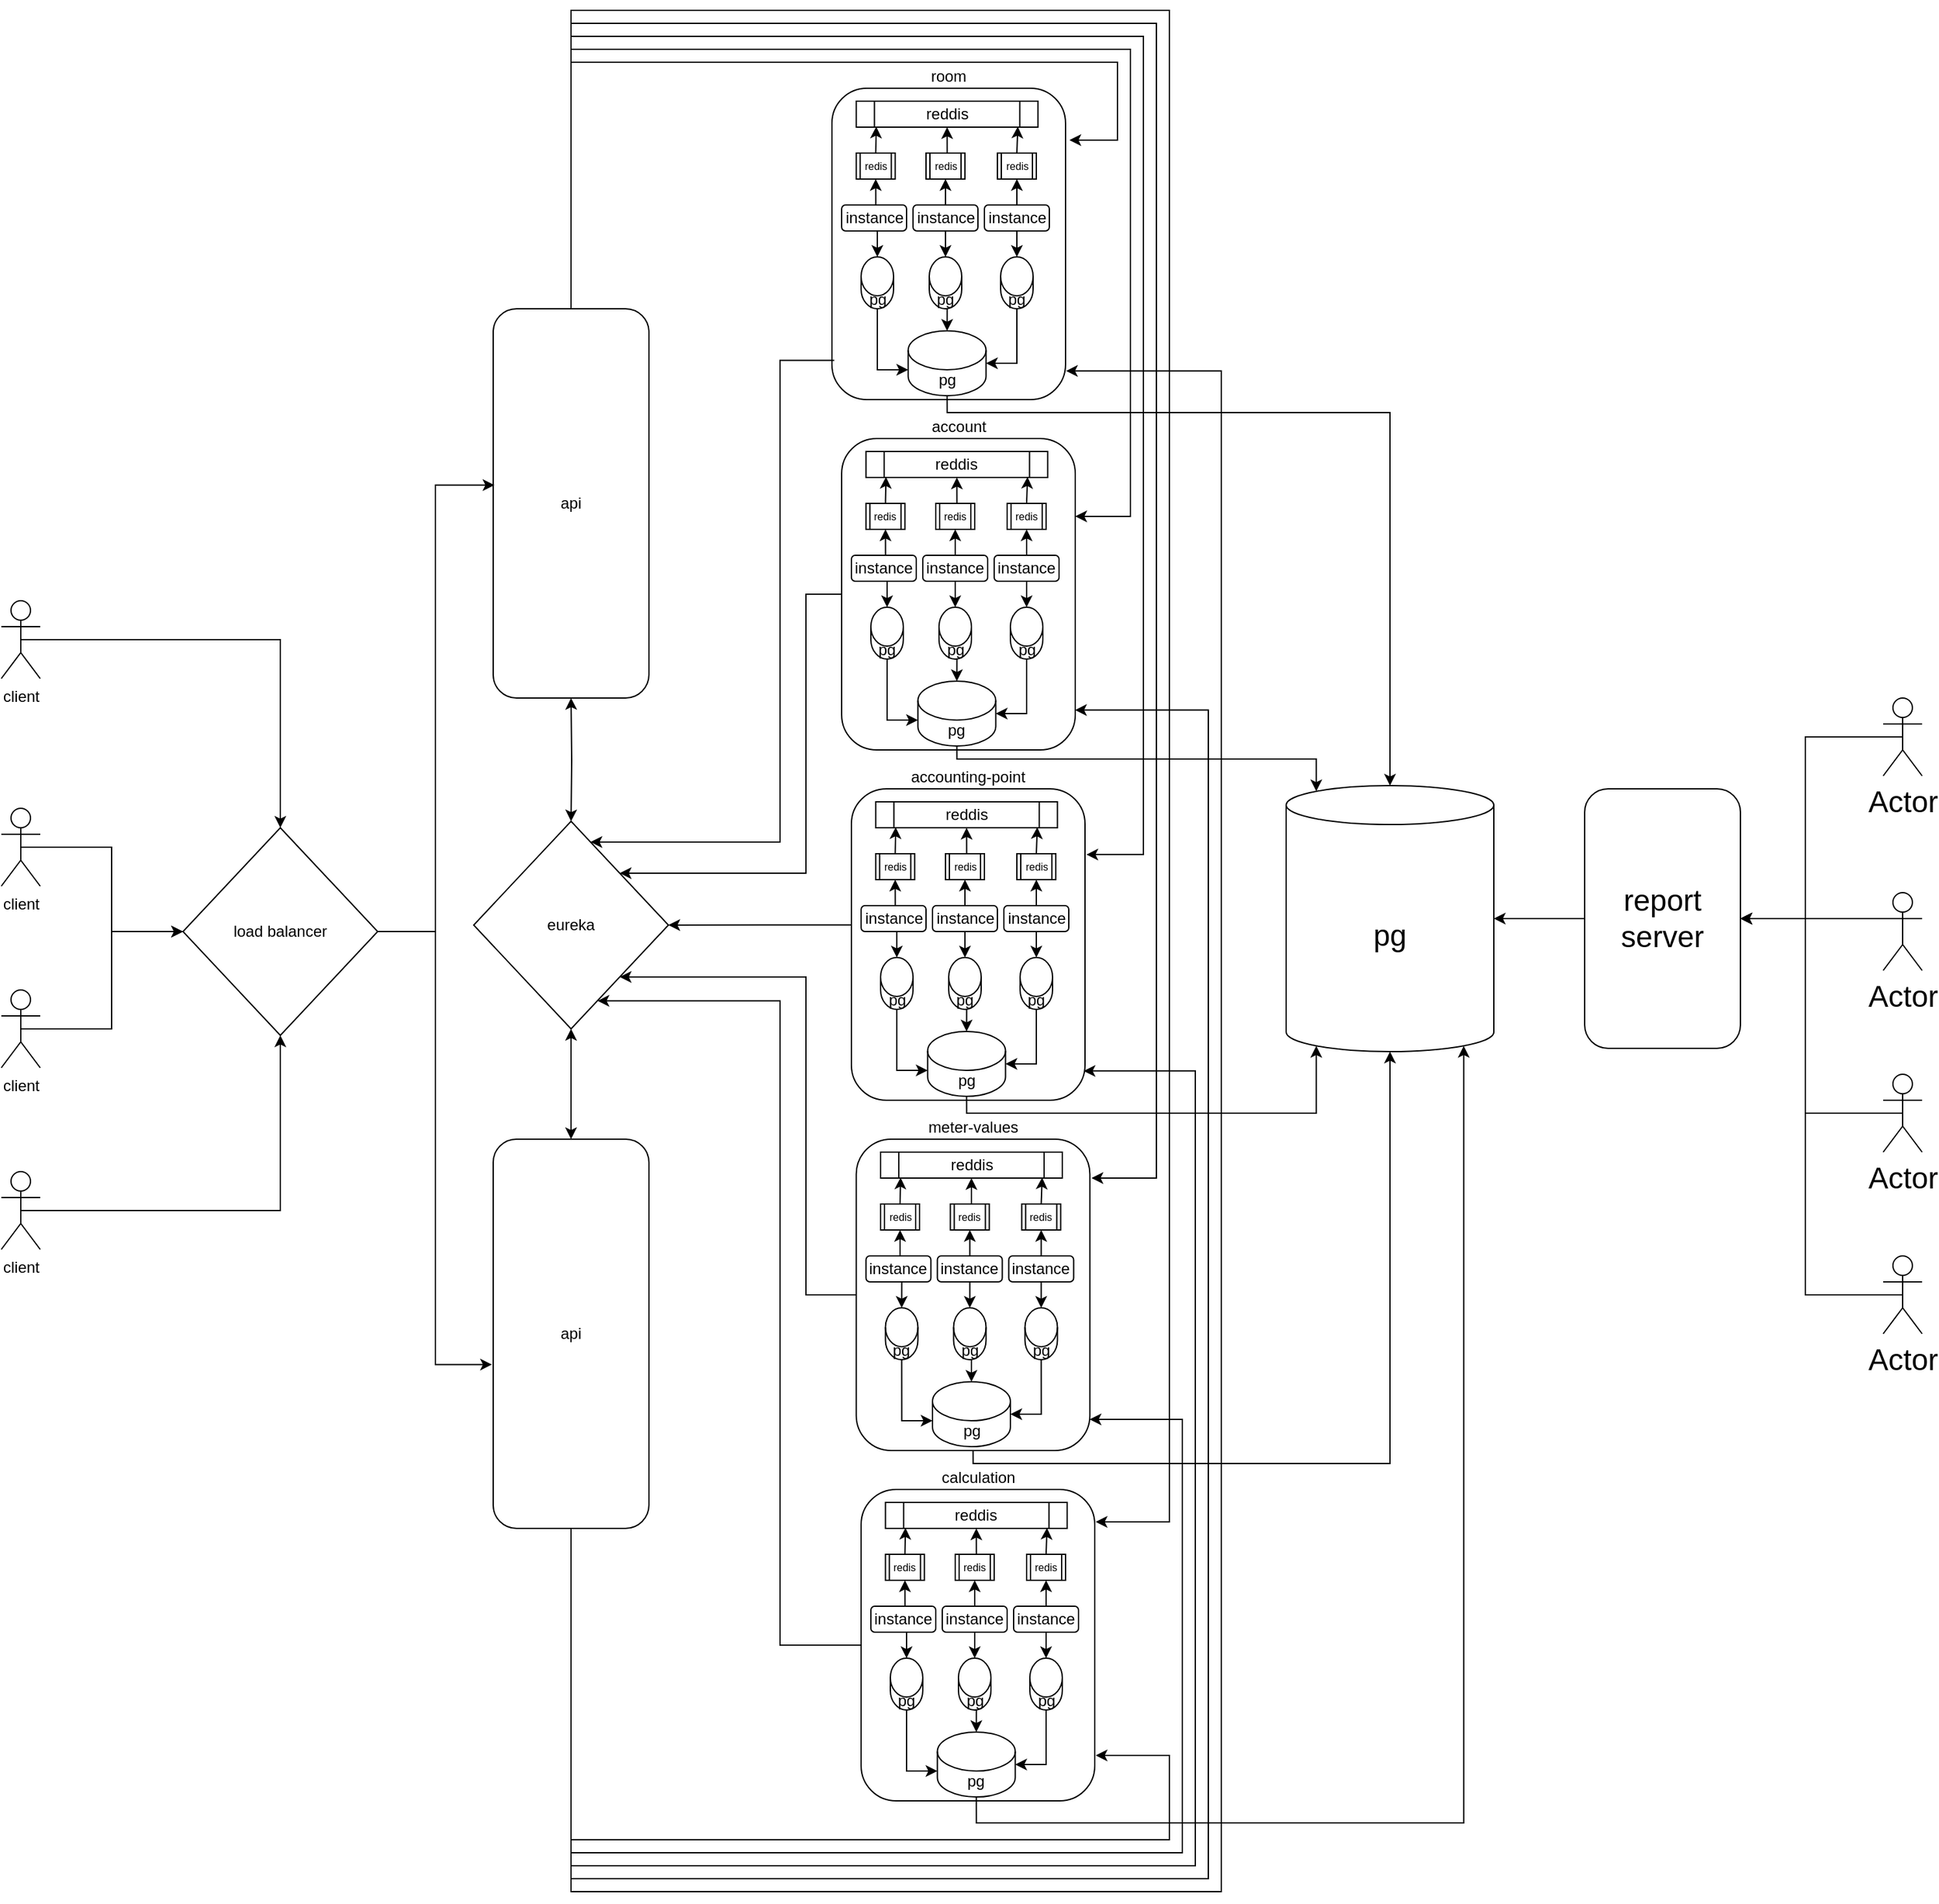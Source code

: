 <mxfile version="15.5.0" type="github">
  <diagram id="BbiA8Y8N8VMHT7lSSjlu" name="Page-1">
    <mxGraphModel dx="2370" dy="2424" grid="1" gridSize="10" guides="1" tooltips="1" connect="1" arrows="1" fold="1" page="1" pageScale="1" pageWidth="827" pageHeight="1169" math="0" shadow="0">
      <root>
        <mxCell id="0" />
        <mxCell id="1" parent="0" />
        <mxCell id="I9GEyZ0ykOGTKjr3v0vk-1" value="room" style="rounded=1;whiteSpace=wrap;html=1;labelPosition=center;verticalLabelPosition=top;align=center;verticalAlign=bottom;" parent="1" vertex="1">
          <mxGeometry x="690" y="40" width="180" height="240" as="geometry" />
        </mxCell>
        <mxCell id="I9GEyZ0ykOGTKjr3v0vk-19" style="edgeStyle=orthogonalEdgeStyle;rounded=0;orthogonalLoop=1;jettySize=auto;html=1;startArrow=classic;startFill=1;" parent="1" target="I9GEyZ0ykOGTKjr3v0vk-18" edge="1">
          <mxGeometry relative="1" as="geometry">
            <mxPoint x="489" y="510" as="sourcePoint" />
          </mxGeometry>
        </mxCell>
        <mxCell id="I9GEyZ0ykOGTKjr3v0vk-68" style="edgeStyle=orthogonalEdgeStyle;rounded=0;orthogonalLoop=1;jettySize=auto;html=1;exitX=0.5;exitY=0;exitDx=0;exitDy=0;startArrow=none;startFill=0;endArrow=classic;endFill=1;" parent="1" source="I9GEyZ0ykOGTKjr3v0vk-7" edge="1">
          <mxGeometry relative="1" as="geometry">
            <Array as="points">
              <mxPoint x="489" y="20" />
              <mxPoint x="910" y="20" />
              <mxPoint x="910" y="80" />
            </Array>
            <mxPoint x="873" y="80" as="targetPoint" />
          </mxGeometry>
        </mxCell>
        <mxCell id="tZeqiOX70hp46-EPD96z-136" style="edgeStyle=orthogonalEdgeStyle;rounded=0;orthogonalLoop=1;jettySize=auto;html=1;exitX=0.5;exitY=0;exitDx=0;exitDy=0;entryX=1;entryY=0.25;entryDx=0;entryDy=0;" edge="1" parent="1" source="I9GEyZ0ykOGTKjr3v0vk-7" target="tZeqiOX70hp46-EPD96z-36">
          <mxGeometry relative="1" as="geometry">
            <Array as="points">
              <mxPoint x="489" y="10" />
              <mxPoint x="920" y="10" />
              <mxPoint x="920" y="370" />
            </Array>
          </mxGeometry>
        </mxCell>
        <mxCell id="tZeqiOX70hp46-EPD96z-137" style="edgeStyle=orthogonalEdgeStyle;rounded=0;orthogonalLoop=1;jettySize=auto;html=1;exitX=0.5;exitY=0;exitDx=0;exitDy=0;entryX=1.006;entryY=0.211;entryDx=0;entryDy=0;entryPerimeter=0;" edge="1" parent="1" source="I9GEyZ0ykOGTKjr3v0vk-7" target="tZeqiOX70hp46-EPD96z-60">
          <mxGeometry relative="1" as="geometry">
            <Array as="points">
              <mxPoint x="489" />
              <mxPoint x="930" />
              <mxPoint x="930" y="631" />
            </Array>
          </mxGeometry>
        </mxCell>
        <mxCell id="tZeqiOX70hp46-EPD96z-138" style="edgeStyle=orthogonalEdgeStyle;rounded=0;orthogonalLoop=1;jettySize=auto;html=1;exitX=0.5;exitY=0;exitDx=0;exitDy=0;entryX=1.007;entryY=0.125;entryDx=0;entryDy=0;entryPerimeter=0;" edge="1" parent="1" source="I9GEyZ0ykOGTKjr3v0vk-7" target="tZeqiOX70hp46-EPD96z-84">
          <mxGeometry relative="1" as="geometry">
            <Array as="points">
              <mxPoint x="489" y="-10" />
              <mxPoint x="940" y="-10" />
              <mxPoint x="940" y="880" />
            </Array>
          </mxGeometry>
        </mxCell>
        <mxCell id="tZeqiOX70hp46-EPD96z-139" style="edgeStyle=orthogonalEdgeStyle;rounded=0;orthogonalLoop=1;jettySize=auto;html=1;exitX=0.5;exitY=0;exitDx=0;exitDy=0;entryX=1.004;entryY=0.104;entryDx=0;entryDy=0;entryPerimeter=0;" edge="1" parent="1" source="I9GEyZ0ykOGTKjr3v0vk-7" target="tZeqiOX70hp46-EPD96z-108">
          <mxGeometry relative="1" as="geometry">
            <Array as="points">
              <mxPoint x="489" y="-20" />
              <mxPoint x="950" y="-20" />
              <mxPoint x="950" y="1145" />
            </Array>
          </mxGeometry>
        </mxCell>
        <mxCell id="I9GEyZ0ykOGTKjr3v0vk-7" value="api" style="rounded=1;whiteSpace=wrap;html=1;" parent="1" vertex="1">
          <mxGeometry x="429" y="210" width="120" height="300" as="geometry" />
        </mxCell>
        <mxCell id="I9GEyZ0ykOGTKjr3v0vk-15" style="edgeStyle=orthogonalEdgeStyle;rounded=0;orthogonalLoop=1;jettySize=auto;html=1;exitX=1;exitY=0.5;exitDx=0;exitDy=0;entryX=0.008;entryY=0.453;entryDx=0;entryDy=0;entryPerimeter=0;" parent="1" source="I9GEyZ0ykOGTKjr3v0vk-12" target="I9GEyZ0ykOGTKjr3v0vk-7" edge="1">
          <mxGeometry relative="1" as="geometry" />
        </mxCell>
        <mxCell id="I9GEyZ0ykOGTKjr3v0vk-17" style="edgeStyle=orthogonalEdgeStyle;rounded=0;orthogonalLoop=1;jettySize=auto;html=1;exitX=1;exitY=0.5;exitDx=0;exitDy=0;entryX=-0.008;entryY=0.579;entryDx=0;entryDy=0;entryPerimeter=0;" parent="1" source="I9GEyZ0ykOGTKjr3v0vk-12" target="I9GEyZ0ykOGTKjr3v0vk-14" edge="1">
          <mxGeometry relative="1" as="geometry" />
        </mxCell>
        <mxCell id="I9GEyZ0ykOGTKjr3v0vk-12" value="load balancer" style="rhombus;whiteSpace=wrap;html=1;" parent="1" vertex="1">
          <mxGeometry x="190" y="610" width="150" height="160" as="geometry" />
        </mxCell>
        <mxCell id="I9GEyZ0ykOGTKjr3v0vk-21" style="edgeStyle=orthogonalEdgeStyle;rounded=0;orthogonalLoop=1;jettySize=auto;html=1;exitX=0.5;exitY=0;exitDx=0;exitDy=0;entryX=0.5;entryY=1;entryDx=0;entryDy=0;startArrow=classic;startFill=1;" parent="1" source="I9GEyZ0ykOGTKjr3v0vk-14" target="I9GEyZ0ykOGTKjr3v0vk-18" edge="1">
          <mxGeometry relative="1" as="geometry" />
        </mxCell>
        <mxCell id="tZeqiOX70hp46-EPD96z-140" style="edgeStyle=orthogonalEdgeStyle;rounded=0;orthogonalLoop=1;jettySize=auto;html=1;exitX=0.5;exitY=1;exitDx=0;exitDy=0;entryX=1.004;entryY=0.854;entryDx=0;entryDy=0;entryPerimeter=0;" edge="1" parent="1" source="I9GEyZ0ykOGTKjr3v0vk-14" target="tZeqiOX70hp46-EPD96z-108">
          <mxGeometry relative="1" as="geometry">
            <Array as="points">
              <mxPoint x="489" y="1390" />
              <mxPoint x="950" y="1390" />
              <mxPoint x="950" y="1325" />
            </Array>
          </mxGeometry>
        </mxCell>
        <mxCell id="tZeqiOX70hp46-EPD96z-141" style="edgeStyle=orthogonalEdgeStyle;rounded=0;orthogonalLoop=1;jettySize=auto;html=1;exitX=0.5;exitY=1;exitDx=0;exitDy=0;entryX=0.999;entryY=0.9;entryDx=0;entryDy=0;entryPerimeter=0;" edge="1" parent="1" source="I9GEyZ0ykOGTKjr3v0vk-14" target="tZeqiOX70hp46-EPD96z-84">
          <mxGeometry relative="1" as="geometry">
            <Array as="points">
              <mxPoint x="489" y="1400" />
              <mxPoint x="960" y="1400" />
              <mxPoint x="960" y="1066" />
            </Array>
          </mxGeometry>
        </mxCell>
        <mxCell id="tZeqiOX70hp46-EPD96z-142" style="edgeStyle=orthogonalEdgeStyle;rounded=0;orthogonalLoop=1;jettySize=auto;html=1;exitX=0.5;exitY=1;exitDx=0;exitDy=0;entryX=0.994;entryY=0.906;entryDx=0;entryDy=0;entryPerimeter=0;" edge="1" parent="1" source="I9GEyZ0ykOGTKjr3v0vk-14" target="tZeqiOX70hp46-EPD96z-60">
          <mxGeometry relative="1" as="geometry">
            <Array as="points">
              <mxPoint x="489" y="1410" />
              <mxPoint x="970" y="1410" />
              <mxPoint x="970" y="797" />
            </Array>
          </mxGeometry>
        </mxCell>
        <mxCell id="tZeqiOX70hp46-EPD96z-143" style="edgeStyle=orthogonalEdgeStyle;rounded=0;orthogonalLoop=1;jettySize=auto;html=1;exitX=0.5;exitY=1;exitDx=0;exitDy=0;entryX=0.999;entryY=0.872;entryDx=0;entryDy=0;entryPerimeter=0;" edge="1" parent="1" source="I9GEyZ0ykOGTKjr3v0vk-14" target="tZeqiOX70hp46-EPD96z-36">
          <mxGeometry relative="1" as="geometry">
            <Array as="points">
              <mxPoint x="489" y="1420" />
              <mxPoint x="980" y="1420" />
              <mxPoint x="980" y="519" />
            </Array>
          </mxGeometry>
        </mxCell>
        <mxCell id="tZeqiOX70hp46-EPD96z-144" style="edgeStyle=orthogonalEdgeStyle;rounded=0;orthogonalLoop=1;jettySize=auto;html=1;exitX=0.5;exitY=1;exitDx=0;exitDy=0;entryX=1.002;entryY=0.908;entryDx=0;entryDy=0;entryPerimeter=0;" edge="1" parent="1" source="I9GEyZ0ykOGTKjr3v0vk-14" target="I9GEyZ0ykOGTKjr3v0vk-1">
          <mxGeometry relative="1" as="geometry">
            <Array as="points">
              <mxPoint x="489" y="1430" />
              <mxPoint x="990" y="1430" />
              <mxPoint x="990" y="258" />
            </Array>
          </mxGeometry>
        </mxCell>
        <mxCell id="I9GEyZ0ykOGTKjr3v0vk-14" value="api" style="rounded=1;whiteSpace=wrap;html=1;" parent="1" vertex="1">
          <mxGeometry x="429" y="850" width="120" height="300" as="geometry" />
        </mxCell>
        <mxCell id="I9GEyZ0ykOGTKjr3v0vk-49" style="edgeStyle=orthogonalEdgeStyle;rounded=0;orthogonalLoop=1;jettySize=auto;html=1;exitX=0.6;exitY=0.1;exitDx=0;exitDy=0;startArrow=classic;startFill=1;endArrow=none;endFill=0;exitPerimeter=0;entryX=0.01;entryY=0.874;entryDx=0;entryDy=0;entryPerimeter=0;" parent="1" source="I9GEyZ0ykOGTKjr3v0vk-18" target="I9GEyZ0ykOGTKjr3v0vk-1" edge="1">
          <mxGeometry relative="1" as="geometry">
            <Array as="points">
              <mxPoint x="650" y="621" />
              <mxPoint x="650" y="250" />
            </Array>
            <mxPoint x="690" y="140" as="targetPoint" />
          </mxGeometry>
        </mxCell>
        <mxCell id="I9GEyZ0ykOGTKjr3v0vk-18" value="eureka" style="rhombus;whiteSpace=wrap;html=1;" parent="1" vertex="1">
          <mxGeometry x="414" y="605" width="150" height="160" as="geometry" />
        </mxCell>
        <mxCell id="I9GEyZ0ykOGTKjr3v0vk-32" style="edgeStyle=orthogonalEdgeStyle;rounded=0;orthogonalLoop=1;jettySize=auto;html=1;exitX=0.5;exitY=0.5;exitDx=0;exitDy=0;exitPerimeter=0;entryX=0.5;entryY=0;entryDx=0;entryDy=0;" parent="1" source="I9GEyZ0ykOGTKjr3v0vk-22" target="I9GEyZ0ykOGTKjr3v0vk-12" edge="1">
          <mxGeometry relative="1" as="geometry" />
        </mxCell>
        <mxCell id="I9GEyZ0ykOGTKjr3v0vk-22" value="client" style="shape=umlActor;verticalLabelPosition=bottom;verticalAlign=top;html=1;outlineConnect=0;" parent="1" vertex="1">
          <mxGeometry x="50" y="435" width="30" height="60" as="geometry" />
        </mxCell>
        <mxCell id="I9GEyZ0ykOGTKjr3v0vk-27" style="edgeStyle=orthogonalEdgeStyle;rounded=0;orthogonalLoop=1;jettySize=auto;html=1;exitX=0.5;exitY=0.5;exitDx=0;exitDy=0;exitPerimeter=0;entryX=0;entryY=0.5;entryDx=0;entryDy=0;" parent="1" source="I9GEyZ0ykOGTKjr3v0vk-23" target="I9GEyZ0ykOGTKjr3v0vk-12" edge="1">
          <mxGeometry relative="1" as="geometry" />
        </mxCell>
        <mxCell id="I9GEyZ0ykOGTKjr3v0vk-23" value="client" style="shape=umlActor;verticalLabelPosition=bottom;verticalAlign=top;html=1;outlineConnect=0;" parent="1" vertex="1">
          <mxGeometry x="50" y="595" width="30" height="60" as="geometry" />
        </mxCell>
        <mxCell id="I9GEyZ0ykOGTKjr3v0vk-29" style="edgeStyle=orthogonalEdgeStyle;rounded=0;orthogonalLoop=1;jettySize=auto;html=1;exitX=0.5;exitY=0.5;exitDx=0;exitDy=0;exitPerimeter=0;" parent="1" source="I9GEyZ0ykOGTKjr3v0vk-24" target="I9GEyZ0ykOGTKjr3v0vk-12" edge="1">
          <mxGeometry relative="1" as="geometry" />
        </mxCell>
        <mxCell id="I9GEyZ0ykOGTKjr3v0vk-24" value="client" style="shape=umlActor;verticalLabelPosition=bottom;verticalAlign=top;html=1;outlineConnect=0;" parent="1" vertex="1">
          <mxGeometry x="50" y="735" width="30" height="60" as="geometry" />
        </mxCell>
        <mxCell id="I9GEyZ0ykOGTKjr3v0vk-31" style="edgeStyle=orthogonalEdgeStyle;rounded=0;orthogonalLoop=1;jettySize=auto;html=1;exitX=0.5;exitY=0.5;exitDx=0;exitDy=0;exitPerimeter=0;entryX=0.5;entryY=1;entryDx=0;entryDy=0;" parent="1" source="I9GEyZ0ykOGTKjr3v0vk-25" target="I9GEyZ0ykOGTKjr3v0vk-12" edge="1">
          <mxGeometry relative="1" as="geometry" />
        </mxCell>
        <mxCell id="I9GEyZ0ykOGTKjr3v0vk-25" value="client" style="shape=umlActor;verticalLabelPosition=bottom;verticalAlign=top;html=1;outlineConnect=0;" parent="1" vertex="1">
          <mxGeometry x="50" y="875" width="30" height="60" as="geometry" />
        </mxCell>
        <mxCell id="I9GEyZ0ykOGTKjr3v0vk-150" style="edgeStyle=orthogonalEdgeStyle;rounded=0;orthogonalLoop=1;jettySize=auto;html=1;exitX=0.5;exitY=1;exitDx=0;exitDy=0;entryX=0.5;entryY=0;entryDx=0;entryDy=0;entryPerimeter=0;startArrow=none;startFill=0;endArrow=classic;endFill=1;" parent="1" source="I9GEyZ0ykOGTKjr3v0vk-74" target="I9GEyZ0ykOGTKjr3v0vk-124" edge="1">
          <mxGeometry relative="1" as="geometry" />
        </mxCell>
        <mxCell id="I9GEyZ0ykOGTKjr3v0vk-174" style="edgeStyle=orthogonalEdgeStyle;rounded=0;orthogonalLoop=1;jettySize=auto;html=1;exitX=0.5;exitY=0;exitDx=0;exitDy=0;entryX=0.5;entryY=1;entryDx=0;entryDy=0;fontSize=8;startArrow=none;startFill=0;endArrow=classic;endFill=1;" parent="1" source="I9GEyZ0ykOGTKjr3v0vk-74" target="I9GEyZ0ykOGTKjr3v0vk-169" edge="1">
          <mxGeometry relative="1" as="geometry" />
        </mxCell>
        <mxCell id="I9GEyZ0ykOGTKjr3v0vk-74" value="instance" style="rounded=1;whiteSpace=wrap;html=1;" parent="1" vertex="1">
          <mxGeometry x="697.5" y="130" width="50" height="20" as="geometry" />
        </mxCell>
        <mxCell id="I9GEyZ0ykOGTKjr3v0vk-151" style="edgeStyle=orthogonalEdgeStyle;rounded=0;orthogonalLoop=1;jettySize=auto;html=1;exitX=0.5;exitY=1;exitDx=0;exitDy=0;entryX=0.5;entryY=0;entryDx=0;entryDy=0;entryPerimeter=0;startArrow=none;startFill=0;endArrow=classic;endFill=1;" parent="1" source="I9GEyZ0ykOGTKjr3v0vk-75" target="I9GEyZ0ykOGTKjr3v0vk-125" edge="1">
          <mxGeometry relative="1" as="geometry" />
        </mxCell>
        <mxCell id="I9GEyZ0ykOGTKjr3v0vk-175" style="edgeStyle=orthogonalEdgeStyle;rounded=0;orthogonalLoop=1;jettySize=auto;html=1;exitX=0.5;exitY=0;exitDx=0;exitDy=0;entryX=0.5;entryY=1;entryDx=0;entryDy=0;fontSize=8;startArrow=none;startFill=0;endArrow=classic;endFill=1;" parent="1" source="I9GEyZ0ykOGTKjr3v0vk-75" target="I9GEyZ0ykOGTKjr3v0vk-172" edge="1">
          <mxGeometry relative="1" as="geometry" />
        </mxCell>
        <mxCell id="I9GEyZ0ykOGTKjr3v0vk-75" value="instance" style="rounded=1;whiteSpace=wrap;html=1;" parent="1" vertex="1">
          <mxGeometry x="752.5" y="130" width="50" height="20" as="geometry" />
        </mxCell>
        <mxCell id="I9GEyZ0ykOGTKjr3v0vk-152" style="edgeStyle=orthogonalEdgeStyle;rounded=0;orthogonalLoop=1;jettySize=auto;html=1;exitX=0.5;exitY=1;exitDx=0;exitDy=0;entryX=0.5;entryY=0;entryDx=0;entryDy=0;entryPerimeter=0;startArrow=none;startFill=0;endArrow=classic;endFill=1;" parent="1" source="I9GEyZ0ykOGTKjr3v0vk-76" target="I9GEyZ0ykOGTKjr3v0vk-126" edge="1">
          <mxGeometry relative="1" as="geometry" />
        </mxCell>
        <mxCell id="I9GEyZ0ykOGTKjr3v0vk-176" style="edgeStyle=orthogonalEdgeStyle;rounded=0;orthogonalLoop=1;jettySize=auto;html=1;exitX=0.5;exitY=0;exitDx=0;exitDy=0;entryX=0.5;entryY=1;entryDx=0;entryDy=0;fontSize=8;startArrow=none;startFill=0;endArrow=classic;endFill=1;" parent="1" source="I9GEyZ0ykOGTKjr3v0vk-76" target="I9GEyZ0ykOGTKjr3v0vk-173" edge="1">
          <mxGeometry relative="1" as="geometry" />
        </mxCell>
        <mxCell id="I9GEyZ0ykOGTKjr3v0vk-76" value="instance" style="rounded=1;whiteSpace=wrap;html=1;" parent="1" vertex="1">
          <mxGeometry x="807.5" y="130" width="50" height="20" as="geometry" />
        </mxCell>
        <mxCell id="I9GEyZ0ykOGTKjr3v0vk-110" value="pg" style="shape=cylinder3;whiteSpace=wrap;html=1;boundedLbl=1;backgroundOutline=1;size=15;fontSize=23;" parent="1" vertex="1">
          <mxGeometry x="1040" y="577.5" width="160" height="205" as="geometry" />
        </mxCell>
        <mxCell id="tZeqiOX70hp46-EPD96z-9" style="edgeStyle=orthogonalEdgeStyle;rounded=0;orthogonalLoop=1;jettySize=auto;html=1;exitX=0.5;exitY=1;exitDx=0;exitDy=0;exitPerimeter=0;entryX=0;entryY=0;entryDx=0;entryDy=30;entryPerimeter=0;" edge="1" parent="1" source="I9GEyZ0ykOGTKjr3v0vk-124" target="tZeqiOX70hp46-EPD96z-8">
          <mxGeometry relative="1" as="geometry" />
        </mxCell>
        <mxCell id="I9GEyZ0ykOGTKjr3v0vk-124" value="pg" style="shape=cylinder3;whiteSpace=wrap;html=1;boundedLbl=1;backgroundOutline=1;size=15;" parent="1" vertex="1">
          <mxGeometry x="712.5" y="170" width="25" height="40" as="geometry" />
        </mxCell>
        <mxCell id="tZeqiOX70hp46-EPD96z-11" style="edgeStyle=orthogonalEdgeStyle;rounded=0;orthogonalLoop=1;jettySize=auto;html=1;exitX=0.5;exitY=1;exitDx=0;exitDy=0;exitPerimeter=0;entryX=0.5;entryY=0;entryDx=0;entryDy=0;entryPerimeter=0;" edge="1" parent="1" source="I9GEyZ0ykOGTKjr3v0vk-125" target="tZeqiOX70hp46-EPD96z-8">
          <mxGeometry relative="1" as="geometry" />
        </mxCell>
        <mxCell id="I9GEyZ0ykOGTKjr3v0vk-125" value="pg" style="shape=cylinder3;whiteSpace=wrap;html=1;boundedLbl=1;backgroundOutline=1;size=15;" parent="1" vertex="1">
          <mxGeometry x="765" y="170" width="25" height="40" as="geometry" />
        </mxCell>
        <mxCell id="tZeqiOX70hp46-EPD96z-10" style="edgeStyle=orthogonalEdgeStyle;rounded=0;orthogonalLoop=1;jettySize=auto;html=1;exitX=0.5;exitY=1;exitDx=0;exitDy=0;exitPerimeter=0;entryX=1;entryY=0.5;entryDx=0;entryDy=0;entryPerimeter=0;" edge="1" parent="1" source="I9GEyZ0ykOGTKjr3v0vk-126" target="tZeqiOX70hp46-EPD96z-8">
          <mxGeometry relative="1" as="geometry" />
        </mxCell>
        <mxCell id="I9GEyZ0ykOGTKjr3v0vk-126" value="pg" style="shape=cylinder3;whiteSpace=wrap;html=1;boundedLbl=1;backgroundOutline=1;size=15;" parent="1" vertex="1">
          <mxGeometry x="820" y="170" width="25" height="40" as="geometry" />
        </mxCell>
        <mxCell id="tZeqiOX70hp46-EPD96z-4" style="edgeStyle=orthogonalEdgeStyle;rounded=0;orthogonalLoop=1;jettySize=auto;html=1;exitX=0.5;exitY=0;exitDx=0;exitDy=0;entryX=0.11;entryY=0.979;entryDx=0;entryDy=0;entryPerimeter=0;" edge="1" parent="1" source="I9GEyZ0ykOGTKjr3v0vk-169" target="tZeqiOX70hp46-EPD96z-2">
          <mxGeometry relative="1" as="geometry" />
        </mxCell>
        <mxCell id="I9GEyZ0ykOGTKjr3v0vk-169" value="redis" style="shape=process;whiteSpace=wrap;html=1;backgroundOutline=1;fontSize=8;" parent="1" vertex="1">
          <mxGeometry x="708.75" y="90" width="30" height="20" as="geometry" />
        </mxCell>
        <mxCell id="tZeqiOX70hp46-EPD96z-5" style="edgeStyle=orthogonalEdgeStyle;rounded=0;orthogonalLoop=1;jettySize=auto;html=1;exitX=0.5;exitY=0;exitDx=0;exitDy=0;entryX=0.5;entryY=1;entryDx=0;entryDy=0;" edge="1" parent="1" source="I9GEyZ0ykOGTKjr3v0vk-172" target="tZeqiOX70hp46-EPD96z-2">
          <mxGeometry relative="1" as="geometry" />
        </mxCell>
        <mxCell id="I9GEyZ0ykOGTKjr3v0vk-172" value="redis" style="shape=process;whiteSpace=wrap;html=1;backgroundOutline=1;fontSize=8;" parent="1" vertex="1">
          <mxGeometry x="762.5" y="90" width="30" height="20" as="geometry" />
        </mxCell>
        <mxCell id="tZeqiOX70hp46-EPD96z-6" style="edgeStyle=orthogonalEdgeStyle;rounded=0;orthogonalLoop=1;jettySize=auto;html=1;exitX=0.5;exitY=0;exitDx=0;exitDy=0;entryX=0.889;entryY=0.979;entryDx=0;entryDy=0;entryPerimeter=0;" edge="1" parent="1" source="I9GEyZ0ykOGTKjr3v0vk-173" target="tZeqiOX70hp46-EPD96z-2">
          <mxGeometry relative="1" as="geometry" />
        </mxCell>
        <mxCell id="I9GEyZ0ykOGTKjr3v0vk-173" value="redis" style="shape=process;whiteSpace=wrap;html=1;backgroundOutline=1;fontSize=8;" parent="1" vertex="1">
          <mxGeometry x="817.5" y="90" width="30" height="20" as="geometry" />
        </mxCell>
        <mxCell id="tZeqiOX70hp46-EPD96z-2" value="reddis" style="shape=process;whiteSpace=wrap;html=1;backgroundOutline=1;" vertex="1" parent="1">
          <mxGeometry x="708.75" y="50" width="140" height="20" as="geometry" />
        </mxCell>
        <mxCell id="tZeqiOX70hp46-EPD96z-147" style="edgeStyle=orthogonalEdgeStyle;rounded=0;orthogonalLoop=1;jettySize=auto;html=1;exitX=0.5;exitY=1;exitDx=0;exitDy=0;exitPerimeter=0;entryX=0.5;entryY=0;entryDx=0;entryDy=0;entryPerimeter=0;" edge="1" parent="1" source="tZeqiOX70hp46-EPD96z-8" target="I9GEyZ0ykOGTKjr3v0vk-110">
          <mxGeometry relative="1" as="geometry">
            <Array as="points">
              <mxPoint x="779" y="290" />
              <mxPoint x="1120" y="290" />
            </Array>
          </mxGeometry>
        </mxCell>
        <mxCell id="tZeqiOX70hp46-EPD96z-8" value="pg" style="shape=cylinder3;whiteSpace=wrap;html=1;boundedLbl=1;backgroundOutline=1;size=15;" vertex="1" parent="1">
          <mxGeometry x="748.75" y="227" width="60" height="50" as="geometry" />
        </mxCell>
        <mxCell id="tZeqiOX70hp46-EPD96z-132" style="edgeStyle=orthogonalEdgeStyle;rounded=0;orthogonalLoop=1;jettySize=auto;html=1;exitX=0;exitY=0.5;exitDx=0;exitDy=0;entryX=1;entryY=0;entryDx=0;entryDy=0;" edge="1" parent="1" source="tZeqiOX70hp46-EPD96z-36" target="I9GEyZ0ykOGTKjr3v0vk-18">
          <mxGeometry relative="1" as="geometry">
            <Array as="points">
              <mxPoint x="670" y="430" />
              <mxPoint x="670" y="645" />
            </Array>
          </mxGeometry>
        </mxCell>
        <mxCell id="tZeqiOX70hp46-EPD96z-36" value="account" style="rounded=1;whiteSpace=wrap;html=1;labelPosition=center;verticalLabelPosition=top;align=center;verticalAlign=bottom;" vertex="1" parent="1">
          <mxGeometry x="697.5" y="310" width="180" height="240" as="geometry" />
        </mxCell>
        <mxCell id="tZeqiOX70hp46-EPD96z-37" style="edgeStyle=orthogonalEdgeStyle;rounded=0;orthogonalLoop=1;jettySize=auto;html=1;exitX=0.5;exitY=1;exitDx=0;exitDy=0;entryX=0.5;entryY=0;entryDx=0;entryDy=0;entryPerimeter=0;startArrow=none;startFill=0;endArrow=classic;endFill=1;" edge="1" parent="1" source="tZeqiOX70hp46-EPD96z-39" target="tZeqiOX70hp46-EPD96z-47">
          <mxGeometry relative="1" as="geometry" />
        </mxCell>
        <mxCell id="tZeqiOX70hp46-EPD96z-38" style="edgeStyle=orthogonalEdgeStyle;rounded=0;orthogonalLoop=1;jettySize=auto;html=1;exitX=0.5;exitY=0;exitDx=0;exitDy=0;entryX=0.5;entryY=1;entryDx=0;entryDy=0;fontSize=8;startArrow=none;startFill=0;endArrow=classic;endFill=1;" edge="1" parent="1" source="tZeqiOX70hp46-EPD96z-39" target="tZeqiOX70hp46-EPD96z-53">
          <mxGeometry relative="1" as="geometry" />
        </mxCell>
        <mxCell id="tZeqiOX70hp46-EPD96z-39" value="instance" style="rounded=1;whiteSpace=wrap;html=1;" vertex="1" parent="1">
          <mxGeometry x="705" y="400" width="50" height="20" as="geometry" />
        </mxCell>
        <mxCell id="tZeqiOX70hp46-EPD96z-40" style="edgeStyle=orthogonalEdgeStyle;rounded=0;orthogonalLoop=1;jettySize=auto;html=1;exitX=0.5;exitY=1;exitDx=0;exitDy=0;entryX=0.5;entryY=0;entryDx=0;entryDy=0;entryPerimeter=0;startArrow=none;startFill=0;endArrow=classic;endFill=1;" edge="1" parent="1" source="tZeqiOX70hp46-EPD96z-42" target="tZeqiOX70hp46-EPD96z-49">
          <mxGeometry relative="1" as="geometry" />
        </mxCell>
        <mxCell id="tZeqiOX70hp46-EPD96z-41" style="edgeStyle=orthogonalEdgeStyle;rounded=0;orthogonalLoop=1;jettySize=auto;html=1;exitX=0.5;exitY=0;exitDx=0;exitDy=0;entryX=0.5;entryY=1;entryDx=0;entryDy=0;fontSize=8;startArrow=none;startFill=0;endArrow=classic;endFill=1;" edge="1" parent="1" source="tZeqiOX70hp46-EPD96z-42" target="tZeqiOX70hp46-EPD96z-55">
          <mxGeometry relative="1" as="geometry" />
        </mxCell>
        <mxCell id="tZeqiOX70hp46-EPD96z-42" value="instance" style="rounded=1;whiteSpace=wrap;html=1;" vertex="1" parent="1">
          <mxGeometry x="760" y="400" width="50" height="20" as="geometry" />
        </mxCell>
        <mxCell id="tZeqiOX70hp46-EPD96z-43" style="edgeStyle=orthogonalEdgeStyle;rounded=0;orthogonalLoop=1;jettySize=auto;html=1;exitX=0.5;exitY=1;exitDx=0;exitDy=0;entryX=0.5;entryY=0;entryDx=0;entryDy=0;entryPerimeter=0;startArrow=none;startFill=0;endArrow=classic;endFill=1;" edge="1" parent="1" source="tZeqiOX70hp46-EPD96z-45" target="tZeqiOX70hp46-EPD96z-51">
          <mxGeometry relative="1" as="geometry" />
        </mxCell>
        <mxCell id="tZeqiOX70hp46-EPD96z-44" style="edgeStyle=orthogonalEdgeStyle;rounded=0;orthogonalLoop=1;jettySize=auto;html=1;exitX=0.5;exitY=0;exitDx=0;exitDy=0;entryX=0.5;entryY=1;entryDx=0;entryDy=0;fontSize=8;startArrow=none;startFill=0;endArrow=classic;endFill=1;" edge="1" parent="1" source="tZeqiOX70hp46-EPD96z-45" target="tZeqiOX70hp46-EPD96z-57">
          <mxGeometry relative="1" as="geometry" />
        </mxCell>
        <mxCell id="tZeqiOX70hp46-EPD96z-45" value="instance" style="rounded=1;whiteSpace=wrap;html=1;" vertex="1" parent="1">
          <mxGeometry x="815" y="400" width="50" height="20" as="geometry" />
        </mxCell>
        <mxCell id="tZeqiOX70hp46-EPD96z-46" style="edgeStyle=orthogonalEdgeStyle;rounded=0;orthogonalLoop=1;jettySize=auto;html=1;exitX=0.5;exitY=1;exitDx=0;exitDy=0;exitPerimeter=0;entryX=0;entryY=0;entryDx=0;entryDy=30;entryPerimeter=0;" edge="1" parent="1" source="tZeqiOX70hp46-EPD96z-47" target="tZeqiOX70hp46-EPD96z-59">
          <mxGeometry relative="1" as="geometry" />
        </mxCell>
        <mxCell id="tZeqiOX70hp46-EPD96z-47" value="pg" style="shape=cylinder3;whiteSpace=wrap;html=1;boundedLbl=1;backgroundOutline=1;size=15;" vertex="1" parent="1">
          <mxGeometry x="720" y="440" width="25" height="40" as="geometry" />
        </mxCell>
        <mxCell id="tZeqiOX70hp46-EPD96z-48" style="edgeStyle=orthogonalEdgeStyle;rounded=0;orthogonalLoop=1;jettySize=auto;html=1;exitX=0.5;exitY=1;exitDx=0;exitDy=0;exitPerimeter=0;entryX=0.5;entryY=0;entryDx=0;entryDy=0;entryPerimeter=0;" edge="1" parent="1" source="tZeqiOX70hp46-EPD96z-49" target="tZeqiOX70hp46-EPD96z-59">
          <mxGeometry relative="1" as="geometry" />
        </mxCell>
        <mxCell id="tZeqiOX70hp46-EPD96z-49" value="pg" style="shape=cylinder3;whiteSpace=wrap;html=1;boundedLbl=1;backgroundOutline=1;size=15;" vertex="1" parent="1">
          <mxGeometry x="772.5" y="440" width="25" height="40" as="geometry" />
        </mxCell>
        <mxCell id="tZeqiOX70hp46-EPD96z-50" style="edgeStyle=orthogonalEdgeStyle;rounded=0;orthogonalLoop=1;jettySize=auto;html=1;exitX=0.5;exitY=1;exitDx=0;exitDy=0;exitPerimeter=0;entryX=1;entryY=0.5;entryDx=0;entryDy=0;entryPerimeter=0;" edge="1" parent="1" source="tZeqiOX70hp46-EPD96z-51" target="tZeqiOX70hp46-EPD96z-59">
          <mxGeometry relative="1" as="geometry" />
        </mxCell>
        <mxCell id="tZeqiOX70hp46-EPD96z-51" value="pg" style="shape=cylinder3;whiteSpace=wrap;html=1;boundedLbl=1;backgroundOutline=1;size=15;" vertex="1" parent="1">
          <mxGeometry x="827.5" y="440" width="25" height="40" as="geometry" />
        </mxCell>
        <mxCell id="tZeqiOX70hp46-EPD96z-52" style="edgeStyle=orthogonalEdgeStyle;rounded=0;orthogonalLoop=1;jettySize=auto;html=1;exitX=0.5;exitY=0;exitDx=0;exitDy=0;entryX=0.11;entryY=0.979;entryDx=0;entryDy=0;entryPerimeter=0;" edge="1" parent="1" source="tZeqiOX70hp46-EPD96z-53" target="tZeqiOX70hp46-EPD96z-58">
          <mxGeometry relative="1" as="geometry" />
        </mxCell>
        <mxCell id="tZeqiOX70hp46-EPD96z-53" value="redis" style="shape=process;whiteSpace=wrap;html=1;backgroundOutline=1;fontSize=8;" vertex="1" parent="1">
          <mxGeometry x="716.25" y="360" width="30" height="20" as="geometry" />
        </mxCell>
        <mxCell id="tZeqiOX70hp46-EPD96z-54" style="edgeStyle=orthogonalEdgeStyle;rounded=0;orthogonalLoop=1;jettySize=auto;html=1;exitX=0.5;exitY=0;exitDx=0;exitDy=0;entryX=0.5;entryY=1;entryDx=0;entryDy=0;" edge="1" parent="1" source="tZeqiOX70hp46-EPD96z-55" target="tZeqiOX70hp46-EPD96z-58">
          <mxGeometry relative="1" as="geometry" />
        </mxCell>
        <mxCell id="tZeqiOX70hp46-EPD96z-55" value="redis" style="shape=process;whiteSpace=wrap;html=1;backgroundOutline=1;fontSize=8;" vertex="1" parent="1">
          <mxGeometry x="770" y="360" width="30" height="20" as="geometry" />
        </mxCell>
        <mxCell id="tZeqiOX70hp46-EPD96z-56" style="edgeStyle=orthogonalEdgeStyle;rounded=0;orthogonalLoop=1;jettySize=auto;html=1;exitX=0.5;exitY=0;exitDx=0;exitDy=0;entryX=0.889;entryY=0.979;entryDx=0;entryDy=0;entryPerimeter=0;" edge="1" parent="1" source="tZeqiOX70hp46-EPD96z-57" target="tZeqiOX70hp46-EPD96z-58">
          <mxGeometry relative="1" as="geometry" />
        </mxCell>
        <mxCell id="tZeqiOX70hp46-EPD96z-57" value="redis" style="shape=process;whiteSpace=wrap;html=1;backgroundOutline=1;fontSize=8;" vertex="1" parent="1">
          <mxGeometry x="825" y="360" width="30" height="20" as="geometry" />
        </mxCell>
        <mxCell id="tZeqiOX70hp46-EPD96z-58" value="reddis" style="shape=process;whiteSpace=wrap;html=1;backgroundOutline=1;" vertex="1" parent="1">
          <mxGeometry x="716.25" y="320" width="140" height="20" as="geometry" />
        </mxCell>
        <mxCell id="tZeqiOX70hp46-EPD96z-146" style="edgeStyle=orthogonalEdgeStyle;rounded=0;orthogonalLoop=1;jettySize=auto;html=1;exitX=0.5;exitY=1;exitDx=0;exitDy=0;exitPerimeter=0;entryX=0.145;entryY=0;entryDx=0;entryDy=4.35;entryPerimeter=0;" edge="1" parent="1" source="tZeqiOX70hp46-EPD96z-59" target="I9GEyZ0ykOGTKjr3v0vk-110">
          <mxGeometry relative="1" as="geometry">
            <Array as="points">
              <mxPoint x="786" y="557" />
              <mxPoint x="1063" y="557" />
            </Array>
          </mxGeometry>
        </mxCell>
        <mxCell id="tZeqiOX70hp46-EPD96z-59" value="pg" style="shape=cylinder3;whiteSpace=wrap;html=1;boundedLbl=1;backgroundOutline=1;size=15;" vertex="1" parent="1">
          <mxGeometry x="756.25" y="497" width="60" height="50" as="geometry" />
        </mxCell>
        <mxCell id="tZeqiOX70hp46-EPD96z-133" style="edgeStyle=orthogonalEdgeStyle;rounded=0;orthogonalLoop=1;jettySize=auto;html=1;exitX=-0.001;exitY=0.437;exitDx=0;exitDy=0;entryX=1;entryY=0.5;entryDx=0;entryDy=0;exitPerimeter=0;" edge="1" parent="1" source="tZeqiOX70hp46-EPD96z-60" target="I9GEyZ0ykOGTKjr3v0vk-18">
          <mxGeometry relative="1" as="geometry">
            <Array as="points" />
          </mxGeometry>
        </mxCell>
        <mxCell id="tZeqiOX70hp46-EPD96z-60" value="accounting-point" style="rounded=1;whiteSpace=wrap;html=1;labelPosition=center;verticalLabelPosition=top;align=center;verticalAlign=bottom;" vertex="1" parent="1">
          <mxGeometry x="705" y="580" width="180" height="240" as="geometry" />
        </mxCell>
        <mxCell id="tZeqiOX70hp46-EPD96z-61" style="edgeStyle=orthogonalEdgeStyle;rounded=0;orthogonalLoop=1;jettySize=auto;html=1;exitX=0.5;exitY=1;exitDx=0;exitDy=0;entryX=0.5;entryY=0;entryDx=0;entryDy=0;entryPerimeter=0;startArrow=none;startFill=0;endArrow=classic;endFill=1;" edge="1" parent="1" source="tZeqiOX70hp46-EPD96z-63" target="tZeqiOX70hp46-EPD96z-71">
          <mxGeometry relative="1" as="geometry" />
        </mxCell>
        <mxCell id="tZeqiOX70hp46-EPD96z-62" style="edgeStyle=orthogonalEdgeStyle;rounded=0;orthogonalLoop=1;jettySize=auto;html=1;exitX=0.5;exitY=0;exitDx=0;exitDy=0;entryX=0.5;entryY=1;entryDx=0;entryDy=0;fontSize=8;startArrow=none;startFill=0;endArrow=classic;endFill=1;" edge="1" parent="1" source="tZeqiOX70hp46-EPD96z-63" target="tZeqiOX70hp46-EPD96z-77">
          <mxGeometry relative="1" as="geometry" />
        </mxCell>
        <mxCell id="tZeqiOX70hp46-EPD96z-63" value="instance" style="rounded=1;whiteSpace=wrap;html=1;" vertex="1" parent="1">
          <mxGeometry x="712.5" y="670" width="50" height="20" as="geometry" />
        </mxCell>
        <mxCell id="tZeqiOX70hp46-EPD96z-64" style="edgeStyle=orthogonalEdgeStyle;rounded=0;orthogonalLoop=1;jettySize=auto;html=1;exitX=0.5;exitY=1;exitDx=0;exitDy=0;entryX=0.5;entryY=0;entryDx=0;entryDy=0;entryPerimeter=0;startArrow=none;startFill=0;endArrow=classic;endFill=1;" edge="1" parent="1" source="tZeqiOX70hp46-EPD96z-66" target="tZeqiOX70hp46-EPD96z-73">
          <mxGeometry relative="1" as="geometry" />
        </mxCell>
        <mxCell id="tZeqiOX70hp46-EPD96z-65" style="edgeStyle=orthogonalEdgeStyle;rounded=0;orthogonalLoop=1;jettySize=auto;html=1;exitX=0.5;exitY=0;exitDx=0;exitDy=0;entryX=0.5;entryY=1;entryDx=0;entryDy=0;fontSize=8;startArrow=none;startFill=0;endArrow=classic;endFill=1;" edge="1" parent="1" source="tZeqiOX70hp46-EPD96z-66" target="tZeqiOX70hp46-EPD96z-79">
          <mxGeometry relative="1" as="geometry" />
        </mxCell>
        <mxCell id="tZeqiOX70hp46-EPD96z-66" value="instance" style="rounded=1;whiteSpace=wrap;html=1;" vertex="1" parent="1">
          <mxGeometry x="767.5" y="670" width="50" height="20" as="geometry" />
        </mxCell>
        <mxCell id="tZeqiOX70hp46-EPD96z-67" style="edgeStyle=orthogonalEdgeStyle;rounded=0;orthogonalLoop=1;jettySize=auto;html=1;exitX=0.5;exitY=1;exitDx=0;exitDy=0;entryX=0.5;entryY=0;entryDx=0;entryDy=0;entryPerimeter=0;startArrow=none;startFill=0;endArrow=classic;endFill=1;" edge="1" parent="1" source="tZeqiOX70hp46-EPD96z-69" target="tZeqiOX70hp46-EPD96z-75">
          <mxGeometry relative="1" as="geometry" />
        </mxCell>
        <mxCell id="tZeqiOX70hp46-EPD96z-68" style="edgeStyle=orthogonalEdgeStyle;rounded=0;orthogonalLoop=1;jettySize=auto;html=1;exitX=0.5;exitY=0;exitDx=0;exitDy=0;entryX=0.5;entryY=1;entryDx=0;entryDy=0;fontSize=8;startArrow=none;startFill=0;endArrow=classic;endFill=1;" edge="1" parent="1" source="tZeqiOX70hp46-EPD96z-69" target="tZeqiOX70hp46-EPD96z-81">
          <mxGeometry relative="1" as="geometry" />
        </mxCell>
        <mxCell id="tZeqiOX70hp46-EPD96z-69" value="instance" style="rounded=1;whiteSpace=wrap;html=1;" vertex="1" parent="1">
          <mxGeometry x="822.5" y="670" width="50" height="20" as="geometry" />
        </mxCell>
        <mxCell id="tZeqiOX70hp46-EPD96z-70" style="edgeStyle=orthogonalEdgeStyle;rounded=0;orthogonalLoop=1;jettySize=auto;html=1;exitX=0.5;exitY=1;exitDx=0;exitDy=0;exitPerimeter=0;entryX=0;entryY=0;entryDx=0;entryDy=30;entryPerimeter=0;" edge="1" parent="1" source="tZeqiOX70hp46-EPD96z-71" target="tZeqiOX70hp46-EPD96z-83">
          <mxGeometry relative="1" as="geometry" />
        </mxCell>
        <mxCell id="tZeqiOX70hp46-EPD96z-71" value="pg" style="shape=cylinder3;whiteSpace=wrap;html=1;boundedLbl=1;backgroundOutline=1;size=15;" vertex="1" parent="1">
          <mxGeometry x="727.5" y="710" width="25" height="40" as="geometry" />
        </mxCell>
        <mxCell id="tZeqiOX70hp46-EPD96z-72" style="edgeStyle=orthogonalEdgeStyle;rounded=0;orthogonalLoop=1;jettySize=auto;html=1;exitX=0.5;exitY=1;exitDx=0;exitDy=0;exitPerimeter=0;entryX=0.5;entryY=0;entryDx=0;entryDy=0;entryPerimeter=0;" edge="1" parent="1" source="tZeqiOX70hp46-EPD96z-73" target="tZeqiOX70hp46-EPD96z-83">
          <mxGeometry relative="1" as="geometry" />
        </mxCell>
        <mxCell id="tZeqiOX70hp46-EPD96z-73" value="pg" style="shape=cylinder3;whiteSpace=wrap;html=1;boundedLbl=1;backgroundOutline=1;size=15;" vertex="1" parent="1">
          <mxGeometry x="780" y="710" width="25" height="40" as="geometry" />
        </mxCell>
        <mxCell id="tZeqiOX70hp46-EPD96z-74" style="edgeStyle=orthogonalEdgeStyle;rounded=0;orthogonalLoop=1;jettySize=auto;html=1;exitX=0.5;exitY=1;exitDx=0;exitDy=0;exitPerimeter=0;entryX=1;entryY=0.5;entryDx=0;entryDy=0;entryPerimeter=0;" edge="1" parent="1" source="tZeqiOX70hp46-EPD96z-75" target="tZeqiOX70hp46-EPD96z-83">
          <mxGeometry relative="1" as="geometry" />
        </mxCell>
        <mxCell id="tZeqiOX70hp46-EPD96z-75" value="pg" style="shape=cylinder3;whiteSpace=wrap;html=1;boundedLbl=1;backgroundOutline=1;size=15;" vertex="1" parent="1">
          <mxGeometry x="835" y="710" width="25" height="40" as="geometry" />
        </mxCell>
        <mxCell id="tZeqiOX70hp46-EPD96z-76" style="edgeStyle=orthogonalEdgeStyle;rounded=0;orthogonalLoop=1;jettySize=auto;html=1;exitX=0.5;exitY=0;exitDx=0;exitDy=0;entryX=0.11;entryY=0.979;entryDx=0;entryDy=0;entryPerimeter=0;" edge="1" parent="1" source="tZeqiOX70hp46-EPD96z-77" target="tZeqiOX70hp46-EPD96z-82">
          <mxGeometry relative="1" as="geometry" />
        </mxCell>
        <mxCell id="tZeqiOX70hp46-EPD96z-77" value="redis" style="shape=process;whiteSpace=wrap;html=1;backgroundOutline=1;fontSize=8;" vertex="1" parent="1">
          <mxGeometry x="723.75" y="630" width="30" height="20" as="geometry" />
        </mxCell>
        <mxCell id="tZeqiOX70hp46-EPD96z-78" style="edgeStyle=orthogonalEdgeStyle;rounded=0;orthogonalLoop=1;jettySize=auto;html=1;exitX=0.5;exitY=0;exitDx=0;exitDy=0;entryX=0.5;entryY=1;entryDx=0;entryDy=0;" edge="1" parent="1" source="tZeqiOX70hp46-EPD96z-79" target="tZeqiOX70hp46-EPD96z-82">
          <mxGeometry relative="1" as="geometry" />
        </mxCell>
        <mxCell id="tZeqiOX70hp46-EPD96z-79" value="redis" style="shape=process;whiteSpace=wrap;html=1;backgroundOutline=1;fontSize=8;" vertex="1" parent="1">
          <mxGeometry x="777.5" y="630" width="30" height="20" as="geometry" />
        </mxCell>
        <mxCell id="tZeqiOX70hp46-EPD96z-80" style="edgeStyle=orthogonalEdgeStyle;rounded=0;orthogonalLoop=1;jettySize=auto;html=1;exitX=0.5;exitY=0;exitDx=0;exitDy=0;entryX=0.889;entryY=0.979;entryDx=0;entryDy=0;entryPerimeter=0;" edge="1" parent="1" source="tZeqiOX70hp46-EPD96z-81" target="tZeqiOX70hp46-EPD96z-82">
          <mxGeometry relative="1" as="geometry" />
        </mxCell>
        <mxCell id="tZeqiOX70hp46-EPD96z-81" value="redis" style="shape=process;whiteSpace=wrap;html=1;backgroundOutline=1;fontSize=8;" vertex="1" parent="1">
          <mxGeometry x="832.5" y="630" width="30" height="20" as="geometry" />
        </mxCell>
        <mxCell id="tZeqiOX70hp46-EPD96z-82" value="reddis" style="shape=process;whiteSpace=wrap;html=1;backgroundOutline=1;" vertex="1" parent="1">
          <mxGeometry x="723.75" y="590" width="140" height="20" as="geometry" />
        </mxCell>
        <mxCell id="tZeqiOX70hp46-EPD96z-145" style="edgeStyle=orthogonalEdgeStyle;rounded=0;orthogonalLoop=1;jettySize=auto;html=1;exitX=0.5;exitY=1;exitDx=0;exitDy=0;exitPerimeter=0;entryX=0.145;entryY=1;entryDx=0;entryDy=-4.35;entryPerimeter=0;" edge="1" parent="1" source="tZeqiOX70hp46-EPD96z-83" target="I9GEyZ0ykOGTKjr3v0vk-110">
          <mxGeometry relative="1" as="geometry">
            <Array as="points">
              <mxPoint x="794" y="830" />
              <mxPoint x="1063" y="830" />
            </Array>
          </mxGeometry>
        </mxCell>
        <mxCell id="tZeqiOX70hp46-EPD96z-83" value="pg" style="shape=cylinder3;whiteSpace=wrap;html=1;boundedLbl=1;backgroundOutline=1;size=15;" vertex="1" parent="1">
          <mxGeometry x="763.75" y="767" width="60" height="50" as="geometry" />
        </mxCell>
        <mxCell id="tZeqiOX70hp46-EPD96z-134" style="edgeStyle=orthogonalEdgeStyle;rounded=0;orthogonalLoop=1;jettySize=auto;html=1;exitX=0;exitY=0.5;exitDx=0;exitDy=0;entryX=1;entryY=1;entryDx=0;entryDy=0;" edge="1" parent="1" source="tZeqiOX70hp46-EPD96z-84" target="I9GEyZ0ykOGTKjr3v0vk-18">
          <mxGeometry relative="1" as="geometry">
            <Array as="points">
              <mxPoint x="670" y="970" />
              <mxPoint x="670" y="725" />
            </Array>
          </mxGeometry>
        </mxCell>
        <mxCell id="tZeqiOX70hp46-EPD96z-148" style="edgeStyle=orthogonalEdgeStyle;rounded=0;orthogonalLoop=1;jettySize=auto;html=1;exitX=0.5;exitY=1;exitDx=0;exitDy=0;entryX=0.5;entryY=1;entryDx=0;entryDy=0;entryPerimeter=0;fontSize=23;" edge="1" parent="1" source="tZeqiOX70hp46-EPD96z-84" target="I9GEyZ0ykOGTKjr3v0vk-110">
          <mxGeometry relative="1" as="geometry">
            <Array as="points">
              <mxPoint x="799" y="1100" />
              <mxPoint x="1120" y="1100" />
            </Array>
          </mxGeometry>
        </mxCell>
        <mxCell id="tZeqiOX70hp46-EPD96z-84" value="meter-values" style="rounded=1;whiteSpace=wrap;html=1;labelPosition=center;verticalLabelPosition=top;align=center;verticalAlign=bottom;" vertex="1" parent="1">
          <mxGeometry x="708.75" y="850" width="180" height="240" as="geometry" />
        </mxCell>
        <mxCell id="tZeqiOX70hp46-EPD96z-85" style="edgeStyle=orthogonalEdgeStyle;rounded=0;orthogonalLoop=1;jettySize=auto;html=1;exitX=0.5;exitY=1;exitDx=0;exitDy=0;entryX=0.5;entryY=0;entryDx=0;entryDy=0;entryPerimeter=0;startArrow=none;startFill=0;endArrow=classic;endFill=1;" edge="1" parent="1" source="tZeqiOX70hp46-EPD96z-87" target="tZeqiOX70hp46-EPD96z-95">
          <mxGeometry relative="1" as="geometry" />
        </mxCell>
        <mxCell id="tZeqiOX70hp46-EPD96z-86" style="edgeStyle=orthogonalEdgeStyle;rounded=0;orthogonalLoop=1;jettySize=auto;html=1;exitX=0.5;exitY=0;exitDx=0;exitDy=0;entryX=0.5;entryY=1;entryDx=0;entryDy=0;fontSize=8;startArrow=none;startFill=0;endArrow=classic;endFill=1;" edge="1" parent="1" source="tZeqiOX70hp46-EPD96z-87" target="tZeqiOX70hp46-EPD96z-101">
          <mxGeometry relative="1" as="geometry" />
        </mxCell>
        <mxCell id="tZeqiOX70hp46-EPD96z-87" value="instance" style="rounded=1;whiteSpace=wrap;html=1;" vertex="1" parent="1">
          <mxGeometry x="716.25" y="940" width="50" height="20" as="geometry" />
        </mxCell>
        <mxCell id="tZeqiOX70hp46-EPD96z-88" style="edgeStyle=orthogonalEdgeStyle;rounded=0;orthogonalLoop=1;jettySize=auto;html=1;exitX=0.5;exitY=1;exitDx=0;exitDy=0;entryX=0.5;entryY=0;entryDx=0;entryDy=0;entryPerimeter=0;startArrow=none;startFill=0;endArrow=classic;endFill=1;" edge="1" parent="1" source="tZeqiOX70hp46-EPD96z-90" target="tZeqiOX70hp46-EPD96z-97">
          <mxGeometry relative="1" as="geometry" />
        </mxCell>
        <mxCell id="tZeqiOX70hp46-EPD96z-89" style="edgeStyle=orthogonalEdgeStyle;rounded=0;orthogonalLoop=1;jettySize=auto;html=1;exitX=0.5;exitY=0;exitDx=0;exitDy=0;entryX=0.5;entryY=1;entryDx=0;entryDy=0;fontSize=8;startArrow=none;startFill=0;endArrow=classic;endFill=1;" edge="1" parent="1" source="tZeqiOX70hp46-EPD96z-90" target="tZeqiOX70hp46-EPD96z-103">
          <mxGeometry relative="1" as="geometry" />
        </mxCell>
        <mxCell id="tZeqiOX70hp46-EPD96z-90" value="instance" style="rounded=1;whiteSpace=wrap;html=1;" vertex="1" parent="1">
          <mxGeometry x="771.25" y="940" width="50" height="20" as="geometry" />
        </mxCell>
        <mxCell id="tZeqiOX70hp46-EPD96z-91" style="edgeStyle=orthogonalEdgeStyle;rounded=0;orthogonalLoop=1;jettySize=auto;html=1;exitX=0.5;exitY=1;exitDx=0;exitDy=0;entryX=0.5;entryY=0;entryDx=0;entryDy=0;entryPerimeter=0;startArrow=none;startFill=0;endArrow=classic;endFill=1;" edge="1" parent="1" source="tZeqiOX70hp46-EPD96z-93" target="tZeqiOX70hp46-EPD96z-99">
          <mxGeometry relative="1" as="geometry" />
        </mxCell>
        <mxCell id="tZeqiOX70hp46-EPD96z-92" style="edgeStyle=orthogonalEdgeStyle;rounded=0;orthogonalLoop=1;jettySize=auto;html=1;exitX=0.5;exitY=0;exitDx=0;exitDy=0;entryX=0.5;entryY=1;entryDx=0;entryDy=0;fontSize=8;startArrow=none;startFill=0;endArrow=classic;endFill=1;" edge="1" parent="1" source="tZeqiOX70hp46-EPD96z-93" target="tZeqiOX70hp46-EPD96z-105">
          <mxGeometry relative="1" as="geometry" />
        </mxCell>
        <mxCell id="tZeqiOX70hp46-EPD96z-93" value="instance" style="rounded=1;whiteSpace=wrap;html=1;" vertex="1" parent="1">
          <mxGeometry x="826.25" y="940" width="50" height="20" as="geometry" />
        </mxCell>
        <mxCell id="tZeqiOX70hp46-EPD96z-94" style="edgeStyle=orthogonalEdgeStyle;rounded=0;orthogonalLoop=1;jettySize=auto;html=1;exitX=0.5;exitY=1;exitDx=0;exitDy=0;exitPerimeter=0;entryX=0;entryY=0;entryDx=0;entryDy=30;entryPerimeter=0;" edge="1" parent="1" source="tZeqiOX70hp46-EPD96z-95" target="tZeqiOX70hp46-EPD96z-107">
          <mxGeometry relative="1" as="geometry" />
        </mxCell>
        <mxCell id="tZeqiOX70hp46-EPD96z-95" value="pg" style="shape=cylinder3;whiteSpace=wrap;html=1;boundedLbl=1;backgroundOutline=1;size=15;" vertex="1" parent="1">
          <mxGeometry x="731.25" y="980" width="25" height="40" as="geometry" />
        </mxCell>
        <mxCell id="tZeqiOX70hp46-EPD96z-96" style="edgeStyle=orthogonalEdgeStyle;rounded=0;orthogonalLoop=1;jettySize=auto;html=1;exitX=0.5;exitY=1;exitDx=0;exitDy=0;exitPerimeter=0;entryX=0.5;entryY=0;entryDx=0;entryDy=0;entryPerimeter=0;" edge="1" parent="1" source="tZeqiOX70hp46-EPD96z-97" target="tZeqiOX70hp46-EPD96z-107">
          <mxGeometry relative="1" as="geometry" />
        </mxCell>
        <mxCell id="tZeqiOX70hp46-EPD96z-97" value="pg" style="shape=cylinder3;whiteSpace=wrap;html=1;boundedLbl=1;backgroundOutline=1;size=15;" vertex="1" parent="1">
          <mxGeometry x="783.75" y="980" width="25" height="40" as="geometry" />
        </mxCell>
        <mxCell id="tZeqiOX70hp46-EPD96z-98" style="edgeStyle=orthogonalEdgeStyle;rounded=0;orthogonalLoop=1;jettySize=auto;html=1;exitX=0.5;exitY=1;exitDx=0;exitDy=0;exitPerimeter=0;entryX=1;entryY=0.5;entryDx=0;entryDy=0;entryPerimeter=0;" edge="1" parent="1" source="tZeqiOX70hp46-EPD96z-99" target="tZeqiOX70hp46-EPD96z-107">
          <mxGeometry relative="1" as="geometry" />
        </mxCell>
        <mxCell id="tZeqiOX70hp46-EPD96z-99" value="pg" style="shape=cylinder3;whiteSpace=wrap;html=1;boundedLbl=1;backgroundOutline=1;size=15;" vertex="1" parent="1">
          <mxGeometry x="838.75" y="980" width="25" height="40" as="geometry" />
        </mxCell>
        <mxCell id="tZeqiOX70hp46-EPD96z-100" style="edgeStyle=orthogonalEdgeStyle;rounded=0;orthogonalLoop=1;jettySize=auto;html=1;exitX=0.5;exitY=0;exitDx=0;exitDy=0;entryX=0.11;entryY=0.979;entryDx=0;entryDy=0;entryPerimeter=0;" edge="1" parent="1" source="tZeqiOX70hp46-EPD96z-101" target="tZeqiOX70hp46-EPD96z-106">
          <mxGeometry relative="1" as="geometry" />
        </mxCell>
        <mxCell id="tZeqiOX70hp46-EPD96z-101" value="redis" style="shape=process;whiteSpace=wrap;html=1;backgroundOutline=1;fontSize=8;" vertex="1" parent="1">
          <mxGeometry x="727.5" y="900" width="30" height="20" as="geometry" />
        </mxCell>
        <mxCell id="tZeqiOX70hp46-EPD96z-102" style="edgeStyle=orthogonalEdgeStyle;rounded=0;orthogonalLoop=1;jettySize=auto;html=1;exitX=0.5;exitY=0;exitDx=0;exitDy=0;entryX=0.5;entryY=1;entryDx=0;entryDy=0;" edge="1" parent="1" source="tZeqiOX70hp46-EPD96z-103" target="tZeqiOX70hp46-EPD96z-106">
          <mxGeometry relative="1" as="geometry" />
        </mxCell>
        <mxCell id="tZeqiOX70hp46-EPD96z-103" value="redis" style="shape=process;whiteSpace=wrap;html=1;backgroundOutline=1;fontSize=8;" vertex="1" parent="1">
          <mxGeometry x="781.25" y="900" width="30" height="20" as="geometry" />
        </mxCell>
        <mxCell id="tZeqiOX70hp46-EPD96z-104" style="edgeStyle=orthogonalEdgeStyle;rounded=0;orthogonalLoop=1;jettySize=auto;html=1;exitX=0.5;exitY=0;exitDx=0;exitDy=0;entryX=0.889;entryY=0.979;entryDx=0;entryDy=0;entryPerimeter=0;" edge="1" parent="1" source="tZeqiOX70hp46-EPD96z-105" target="tZeqiOX70hp46-EPD96z-106">
          <mxGeometry relative="1" as="geometry" />
        </mxCell>
        <mxCell id="tZeqiOX70hp46-EPD96z-105" value="redis" style="shape=process;whiteSpace=wrap;html=1;backgroundOutline=1;fontSize=8;" vertex="1" parent="1">
          <mxGeometry x="836.25" y="900" width="30" height="20" as="geometry" />
        </mxCell>
        <mxCell id="tZeqiOX70hp46-EPD96z-106" value="reddis" style="shape=process;whiteSpace=wrap;html=1;backgroundOutline=1;" vertex="1" parent="1">
          <mxGeometry x="727.5" y="860" width="140" height="20" as="geometry" />
        </mxCell>
        <mxCell id="tZeqiOX70hp46-EPD96z-107" value="pg" style="shape=cylinder3;whiteSpace=wrap;html=1;boundedLbl=1;backgroundOutline=1;size=15;" vertex="1" parent="1">
          <mxGeometry x="767.5" y="1037" width="60" height="50" as="geometry" />
        </mxCell>
        <mxCell id="tZeqiOX70hp46-EPD96z-135" style="edgeStyle=orthogonalEdgeStyle;rounded=0;orthogonalLoop=1;jettySize=auto;html=1;exitX=0;exitY=0.5;exitDx=0;exitDy=0;entryX=0.636;entryY=0.865;entryDx=0;entryDy=0;entryPerimeter=0;" edge="1" parent="1" source="tZeqiOX70hp46-EPD96z-108" target="I9GEyZ0ykOGTKjr3v0vk-18">
          <mxGeometry relative="1" as="geometry">
            <Array as="points">
              <mxPoint x="650" y="1240" />
              <mxPoint x="650" y="743" />
            </Array>
          </mxGeometry>
        </mxCell>
        <mxCell id="tZeqiOX70hp46-EPD96z-108" value="calculation" style="rounded=1;whiteSpace=wrap;html=1;labelPosition=center;verticalLabelPosition=top;align=center;verticalAlign=bottom;" vertex="1" parent="1">
          <mxGeometry x="712.5" y="1120" width="180" height="240" as="geometry" />
        </mxCell>
        <mxCell id="tZeqiOX70hp46-EPD96z-109" style="edgeStyle=orthogonalEdgeStyle;rounded=0;orthogonalLoop=1;jettySize=auto;html=1;exitX=0.5;exitY=1;exitDx=0;exitDy=0;entryX=0.5;entryY=0;entryDx=0;entryDy=0;entryPerimeter=0;startArrow=none;startFill=0;endArrow=classic;endFill=1;" edge="1" parent="1" source="tZeqiOX70hp46-EPD96z-111" target="tZeqiOX70hp46-EPD96z-119">
          <mxGeometry relative="1" as="geometry" />
        </mxCell>
        <mxCell id="tZeqiOX70hp46-EPD96z-110" style="edgeStyle=orthogonalEdgeStyle;rounded=0;orthogonalLoop=1;jettySize=auto;html=1;exitX=0.5;exitY=0;exitDx=0;exitDy=0;entryX=0.5;entryY=1;entryDx=0;entryDy=0;fontSize=8;startArrow=none;startFill=0;endArrow=classic;endFill=1;" edge="1" parent="1" source="tZeqiOX70hp46-EPD96z-111" target="tZeqiOX70hp46-EPD96z-125">
          <mxGeometry relative="1" as="geometry" />
        </mxCell>
        <mxCell id="tZeqiOX70hp46-EPD96z-111" value="instance" style="rounded=1;whiteSpace=wrap;html=1;" vertex="1" parent="1">
          <mxGeometry x="720" y="1210" width="50" height="20" as="geometry" />
        </mxCell>
        <mxCell id="tZeqiOX70hp46-EPD96z-112" style="edgeStyle=orthogonalEdgeStyle;rounded=0;orthogonalLoop=1;jettySize=auto;html=1;exitX=0.5;exitY=1;exitDx=0;exitDy=0;entryX=0.5;entryY=0;entryDx=0;entryDy=0;entryPerimeter=0;startArrow=none;startFill=0;endArrow=classic;endFill=1;" edge="1" parent="1" source="tZeqiOX70hp46-EPD96z-114" target="tZeqiOX70hp46-EPD96z-121">
          <mxGeometry relative="1" as="geometry" />
        </mxCell>
        <mxCell id="tZeqiOX70hp46-EPD96z-113" style="edgeStyle=orthogonalEdgeStyle;rounded=0;orthogonalLoop=1;jettySize=auto;html=1;exitX=0.5;exitY=0;exitDx=0;exitDy=0;entryX=0.5;entryY=1;entryDx=0;entryDy=0;fontSize=8;startArrow=none;startFill=0;endArrow=classic;endFill=1;" edge="1" parent="1" source="tZeqiOX70hp46-EPD96z-114" target="tZeqiOX70hp46-EPD96z-127">
          <mxGeometry relative="1" as="geometry" />
        </mxCell>
        <mxCell id="tZeqiOX70hp46-EPD96z-114" value="instance" style="rounded=1;whiteSpace=wrap;html=1;" vertex="1" parent="1">
          <mxGeometry x="775" y="1210" width="50" height="20" as="geometry" />
        </mxCell>
        <mxCell id="tZeqiOX70hp46-EPD96z-115" style="edgeStyle=orthogonalEdgeStyle;rounded=0;orthogonalLoop=1;jettySize=auto;html=1;exitX=0.5;exitY=1;exitDx=0;exitDy=0;entryX=0.5;entryY=0;entryDx=0;entryDy=0;entryPerimeter=0;startArrow=none;startFill=0;endArrow=classic;endFill=1;" edge="1" parent="1" source="tZeqiOX70hp46-EPD96z-117" target="tZeqiOX70hp46-EPD96z-123">
          <mxGeometry relative="1" as="geometry" />
        </mxCell>
        <mxCell id="tZeqiOX70hp46-EPD96z-116" style="edgeStyle=orthogonalEdgeStyle;rounded=0;orthogonalLoop=1;jettySize=auto;html=1;exitX=0.5;exitY=0;exitDx=0;exitDy=0;entryX=0.5;entryY=1;entryDx=0;entryDy=0;fontSize=8;startArrow=none;startFill=0;endArrow=classic;endFill=1;" edge="1" parent="1" source="tZeqiOX70hp46-EPD96z-117" target="tZeqiOX70hp46-EPD96z-129">
          <mxGeometry relative="1" as="geometry" />
        </mxCell>
        <mxCell id="tZeqiOX70hp46-EPD96z-117" value="instance" style="rounded=1;whiteSpace=wrap;html=1;" vertex="1" parent="1">
          <mxGeometry x="830" y="1210" width="50" height="20" as="geometry" />
        </mxCell>
        <mxCell id="tZeqiOX70hp46-EPD96z-118" style="edgeStyle=orthogonalEdgeStyle;rounded=0;orthogonalLoop=1;jettySize=auto;html=1;exitX=0.5;exitY=1;exitDx=0;exitDy=0;exitPerimeter=0;entryX=0;entryY=0;entryDx=0;entryDy=30;entryPerimeter=0;" edge="1" parent="1" source="tZeqiOX70hp46-EPD96z-119" target="tZeqiOX70hp46-EPD96z-131">
          <mxGeometry relative="1" as="geometry" />
        </mxCell>
        <mxCell id="tZeqiOX70hp46-EPD96z-119" value="pg" style="shape=cylinder3;whiteSpace=wrap;html=1;boundedLbl=1;backgroundOutline=1;size=15;" vertex="1" parent="1">
          <mxGeometry x="735" y="1250" width="25" height="40" as="geometry" />
        </mxCell>
        <mxCell id="tZeqiOX70hp46-EPD96z-120" style="edgeStyle=orthogonalEdgeStyle;rounded=0;orthogonalLoop=1;jettySize=auto;html=1;exitX=0.5;exitY=1;exitDx=0;exitDy=0;exitPerimeter=0;entryX=0.5;entryY=0;entryDx=0;entryDy=0;entryPerimeter=0;" edge="1" parent="1" source="tZeqiOX70hp46-EPD96z-121" target="tZeqiOX70hp46-EPD96z-131">
          <mxGeometry relative="1" as="geometry" />
        </mxCell>
        <mxCell id="tZeqiOX70hp46-EPD96z-121" value="pg" style="shape=cylinder3;whiteSpace=wrap;html=1;boundedLbl=1;backgroundOutline=1;size=15;" vertex="1" parent="1">
          <mxGeometry x="787.5" y="1250" width="25" height="40" as="geometry" />
        </mxCell>
        <mxCell id="tZeqiOX70hp46-EPD96z-122" style="edgeStyle=orthogonalEdgeStyle;rounded=0;orthogonalLoop=1;jettySize=auto;html=1;exitX=0.5;exitY=1;exitDx=0;exitDy=0;exitPerimeter=0;entryX=1;entryY=0.5;entryDx=0;entryDy=0;entryPerimeter=0;" edge="1" parent="1" source="tZeqiOX70hp46-EPD96z-123" target="tZeqiOX70hp46-EPD96z-131">
          <mxGeometry relative="1" as="geometry" />
        </mxCell>
        <mxCell id="tZeqiOX70hp46-EPD96z-123" value="pg" style="shape=cylinder3;whiteSpace=wrap;html=1;boundedLbl=1;backgroundOutline=1;size=15;" vertex="1" parent="1">
          <mxGeometry x="842.5" y="1250" width="25" height="40" as="geometry" />
        </mxCell>
        <mxCell id="tZeqiOX70hp46-EPD96z-124" style="edgeStyle=orthogonalEdgeStyle;rounded=0;orthogonalLoop=1;jettySize=auto;html=1;exitX=0.5;exitY=0;exitDx=0;exitDy=0;entryX=0.11;entryY=0.979;entryDx=0;entryDy=0;entryPerimeter=0;" edge="1" parent="1" source="tZeqiOX70hp46-EPD96z-125" target="tZeqiOX70hp46-EPD96z-130">
          <mxGeometry relative="1" as="geometry" />
        </mxCell>
        <mxCell id="tZeqiOX70hp46-EPD96z-125" value="redis" style="shape=process;whiteSpace=wrap;html=1;backgroundOutline=1;fontSize=8;" vertex="1" parent="1">
          <mxGeometry x="731.25" y="1170" width="30" height="20" as="geometry" />
        </mxCell>
        <mxCell id="tZeqiOX70hp46-EPD96z-126" style="edgeStyle=orthogonalEdgeStyle;rounded=0;orthogonalLoop=1;jettySize=auto;html=1;exitX=0.5;exitY=0;exitDx=0;exitDy=0;entryX=0.5;entryY=1;entryDx=0;entryDy=0;" edge="1" parent="1" source="tZeqiOX70hp46-EPD96z-127" target="tZeqiOX70hp46-EPD96z-130">
          <mxGeometry relative="1" as="geometry" />
        </mxCell>
        <mxCell id="tZeqiOX70hp46-EPD96z-127" value="redis" style="shape=process;whiteSpace=wrap;html=1;backgroundOutline=1;fontSize=8;" vertex="1" parent="1">
          <mxGeometry x="785" y="1170" width="30" height="20" as="geometry" />
        </mxCell>
        <mxCell id="tZeqiOX70hp46-EPD96z-128" style="edgeStyle=orthogonalEdgeStyle;rounded=0;orthogonalLoop=1;jettySize=auto;html=1;exitX=0.5;exitY=0;exitDx=0;exitDy=0;entryX=0.889;entryY=0.979;entryDx=0;entryDy=0;entryPerimeter=0;" edge="1" parent="1" source="tZeqiOX70hp46-EPD96z-129" target="tZeqiOX70hp46-EPD96z-130">
          <mxGeometry relative="1" as="geometry" />
        </mxCell>
        <mxCell id="tZeqiOX70hp46-EPD96z-129" value="redis" style="shape=process;whiteSpace=wrap;html=1;backgroundOutline=1;fontSize=8;" vertex="1" parent="1">
          <mxGeometry x="840" y="1170" width="30" height="20" as="geometry" />
        </mxCell>
        <mxCell id="tZeqiOX70hp46-EPD96z-130" value="reddis" style="shape=process;whiteSpace=wrap;html=1;backgroundOutline=1;" vertex="1" parent="1">
          <mxGeometry x="731.25" y="1130" width="140" height="20" as="geometry" />
        </mxCell>
        <mxCell id="tZeqiOX70hp46-EPD96z-149" style="edgeStyle=orthogonalEdgeStyle;rounded=0;orthogonalLoop=1;jettySize=auto;html=1;exitX=0.5;exitY=1;exitDx=0;exitDy=0;exitPerimeter=0;entryX=0.855;entryY=1;entryDx=0;entryDy=-4.35;entryPerimeter=0;fontSize=23;" edge="1" parent="1" source="tZeqiOX70hp46-EPD96z-131" target="I9GEyZ0ykOGTKjr3v0vk-110">
          <mxGeometry relative="1" as="geometry" />
        </mxCell>
        <mxCell id="tZeqiOX70hp46-EPD96z-131" value="pg" style="shape=cylinder3;whiteSpace=wrap;html=1;boundedLbl=1;backgroundOutline=1;size=15;" vertex="1" parent="1">
          <mxGeometry x="771.25" y="1307" width="60" height="50" as="geometry" />
        </mxCell>
        <mxCell id="tZeqiOX70hp46-EPD96z-153" style="edgeStyle=orthogonalEdgeStyle;rounded=0;orthogonalLoop=1;jettySize=auto;html=1;exitX=0;exitY=0.5;exitDx=0;exitDy=0;entryX=1;entryY=0.5;entryDx=0;entryDy=0;entryPerimeter=0;fontSize=23;" edge="1" parent="1" source="tZeqiOX70hp46-EPD96z-152" target="I9GEyZ0ykOGTKjr3v0vk-110">
          <mxGeometry relative="1" as="geometry" />
        </mxCell>
        <mxCell id="tZeqiOX70hp46-EPD96z-152" value="report server" style="rounded=1;whiteSpace=wrap;html=1;fontSize=23;" vertex="1" parent="1">
          <mxGeometry x="1270" y="580" width="120" height="200" as="geometry" />
        </mxCell>
        <mxCell id="tZeqiOX70hp46-EPD96z-158" style="edgeStyle=orthogonalEdgeStyle;rounded=0;orthogonalLoop=1;jettySize=auto;html=1;exitX=0.5;exitY=0.5;exitDx=0;exitDy=0;exitPerimeter=0;entryX=1;entryY=0.5;entryDx=0;entryDy=0;fontSize=23;" edge="1" parent="1" source="tZeqiOX70hp46-EPD96z-154" target="tZeqiOX70hp46-EPD96z-152">
          <mxGeometry relative="1" as="geometry">
            <Array as="points">
              <mxPoint x="1440" y="540" />
              <mxPoint x="1440" y="680" />
            </Array>
          </mxGeometry>
        </mxCell>
        <mxCell id="tZeqiOX70hp46-EPD96z-154" value="Actor" style="shape=umlActor;verticalLabelPosition=bottom;verticalAlign=top;html=1;outlineConnect=0;fontSize=23;" vertex="1" parent="1">
          <mxGeometry x="1500" y="510" width="30" height="60" as="geometry" />
        </mxCell>
        <mxCell id="tZeqiOX70hp46-EPD96z-159" style="edgeStyle=orthogonalEdgeStyle;rounded=0;orthogonalLoop=1;jettySize=auto;html=1;exitX=0.5;exitY=0.5;exitDx=0;exitDy=0;exitPerimeter=0;fontSize=23;" edge="1" parent="1" source="tZeqiOX70hp46-EPD96z-155">
          <mxGeometry relative="1" as="geometry">
            <mxPoint x="1390.0" y="680" as="targetPoint" />
            <Array as="points">
              <mxPoint x="1515" y="680" />
            </Array>
          </mxGeometry>
        </mxCell>
        <mxCell id="tZeqiOX70hp46-EPD96z-155" value="Actor" style="shape=umlActor;verticalLabelPosition=bottom;verticalAlign=top;html=1;outlineConnect=0;fontSize=23;" vertex="1" parent="1">
          <mxGeometry x="1500" y="660" width="30" height="60" as="geometry" />
        </mxCell>
        <mxCell id="tZeqiOX70hp46-EPD96z-160" style="edgeStyle=orthogonalEdgeStyle;rounded=0;orthogonalLoop=1;jettySize=auto;html=1;exitX=0.5;exitY=0.5;exitDx=0;exitDy=0;exitPerimeter=0;fontSize=23;entryX=1;entryY=0.5;entryDx=0;entryDy=0;" edge="1" parent="1" source="tZeqiOX70hp46-EPD96z-156" target="tZeqiOX70hp46-EPD96z-152">
          <mxGeometry relative="1" as="geometry">
            <mxPoint x="1390.0" y="670" as="targetPoint" />
            <Array as="points">
              <mxPoint x="1440" y="830" />
              <mxPoint x="1440" y="680" />
            </Array>
          </mxGeometry>
        </mxCell>
        <mxCell id="tZeqiOX70hp46-EPD96z-156" value="Actor" style="shape=umlActor;verticalLabelPosition=bottom;verticalAlign=top;html=1;outlineConnect=0;fontSize=23;" vertex="1" parent="1">
          <mxGeometry x="1500" y="800" width="30" height="60" as="geometry" />
        </mxCell>
        <mxCell id="tZeqiOX70hp46-EPD96z-161" style="edgeStyle=orthogonalEdgeStyle;rounded=0;orthogonalLoop=1;jettySize=auto;html=1;exitX=0.5;exitY=0.5;exitDx=0;exitDy=0;exitPerimeter=0;fontSize=23;entryX=1;entryY=0.5;entryDx=0;entryDy=0;" edge="1" parent="1" source="tZeqiOX70hp46-EPD96z-157" target="tZeqiOX70hp46-EPD96z-152">
          <mxGeometry relative="1" as="geometry">
            <mxPoint x="1390.0" y="670" as="targetPoint" />
            <Array as="points">
              <mxPoint x="1440" y="970" />
              <mxPoint x="1440" y="680" />
            </Array>
          </mxGeometry>
        </mxCell>
        <mxCell id="tZeqiOX70hp46-EPD96z-157" value="Actor" style="shape=umlActor;verticalLabelPosition=bottom;verticalAlign=top;html=1;outlineConnect=0;fontSize=23;" vertex="1" parent="1">
          <mxGeometry x="1500" y="940" width="30" height="60" as="geometry" />
        </mxCell>
      </root>
    </mxGraphModel>
  </diagram>
</mxfile>
